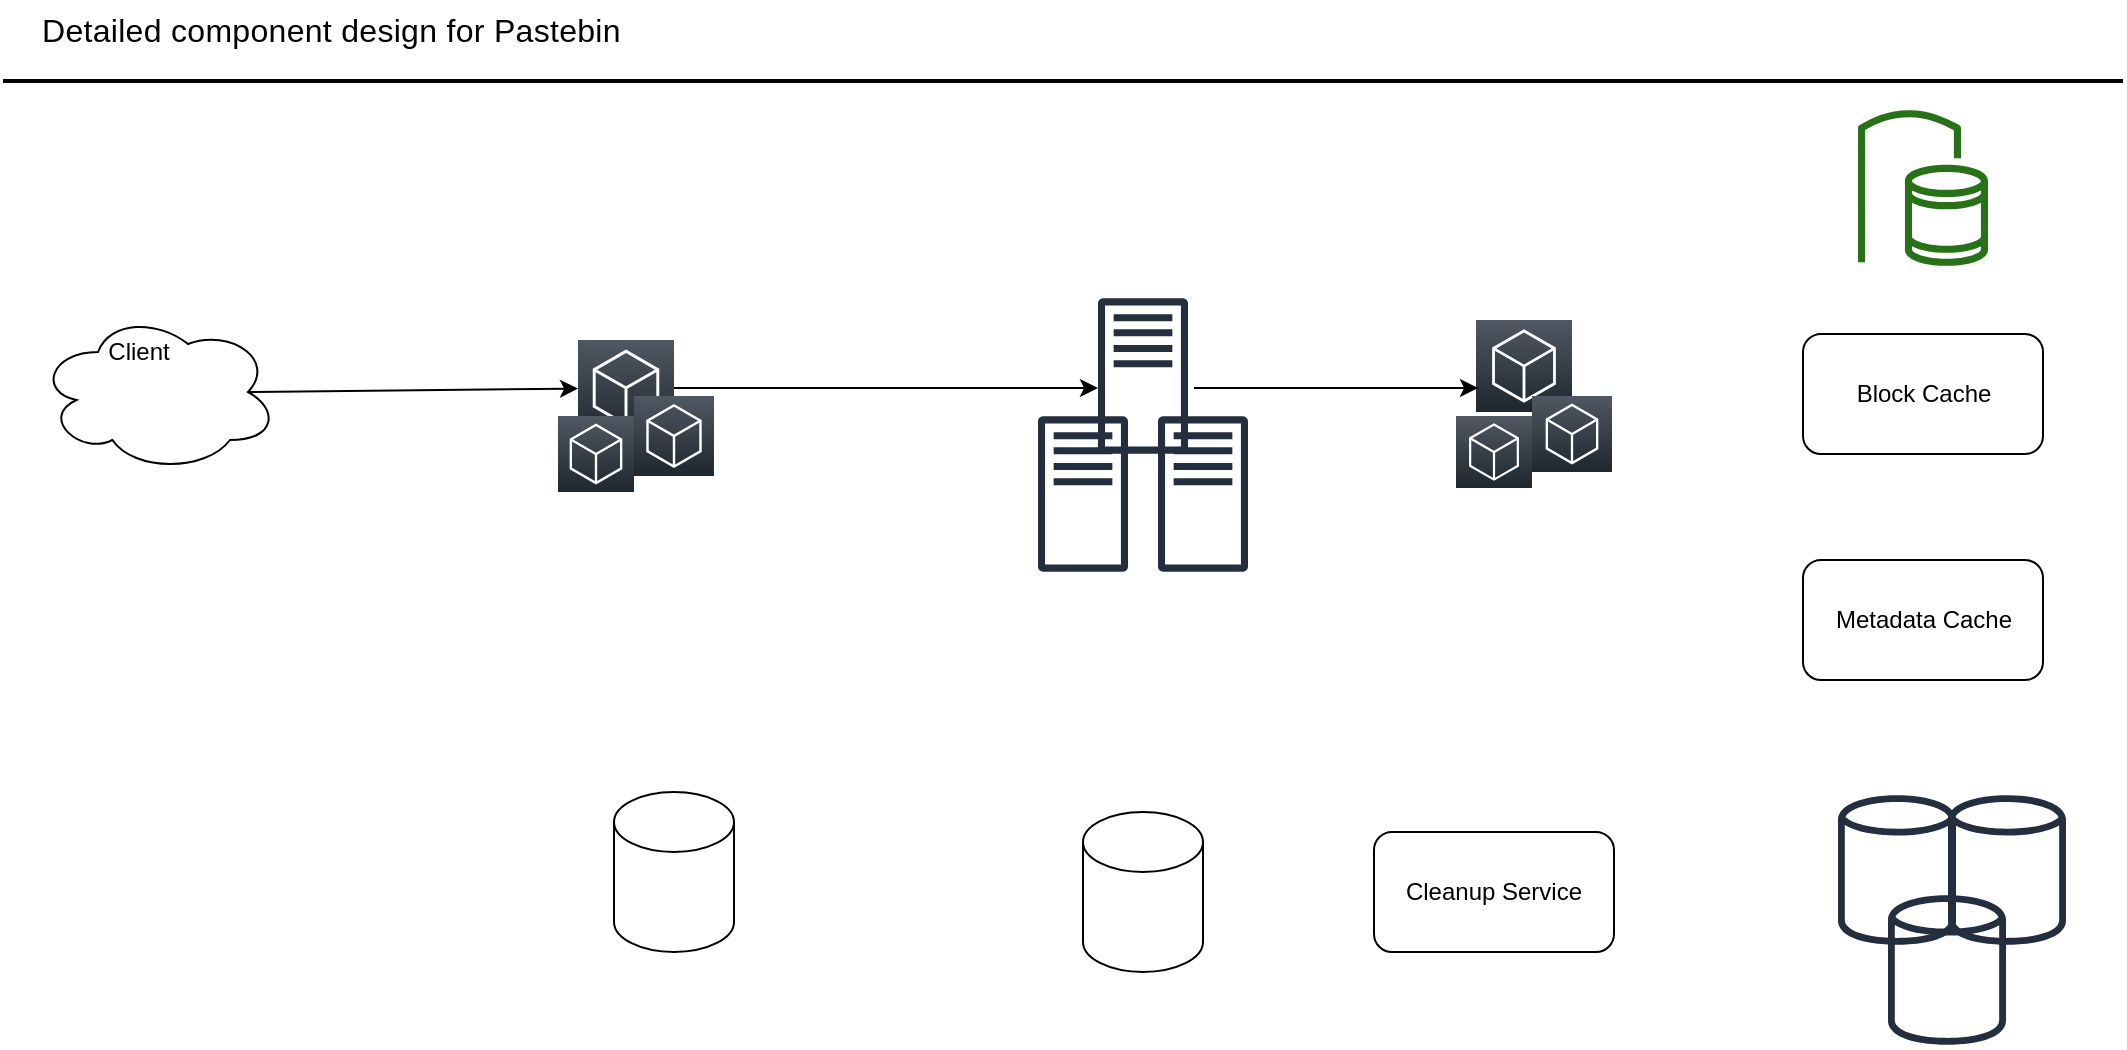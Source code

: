 <mxfile version="13.5.8" type="github">
  <diagram id="Ht1M8jgEwFfnCIfOTk4-" name="Page-1">
    <mxGraphModel dx="1186" dy="614" grid="1" gridSize="10" guides="1" tooltips="1" connect="1" arrows="1" fold="1" page="1" pageScale="1" pageWidth="1169" pageHeight="827" math="0" shadow="0">
      <root>
        <mxCell id="0" />
        <mxCell id="1" parent="0" />
        <mxCell id="-QjtrjUzRDEMRZ5MF8oH-48" value="&lt;p class=&quot;MuiTypography-root jss18 jss109 jss11  MuiTypography-body1&quot; style=&quot;box-sizing: border-box ; margin: 0px ; font-family: &amp;#34;nunito sans&amp;#34; , &amp;#34;verdana&amp;#34; , &amp;#34;helvetica&amp;#34; , sans-serif ; line-height: 1.5 ; letter-spacing: 0.15px&quot;&gt;Detailed component design for Pastebin&lt;/p&gt;&lt;div&gt;&lt;br style=&quot;font-family: &amp;#34;nunito sans&amp;#34; , sans-serif , , , &amp;#34;segoe ui&amp;#34; , &amp;#34;oxygen&amp;#34; , &amp;#34;ubuntu&amp;#34; , &amp;#34;cantarell&amp;#34; , &amp;#34;helvetica neue&amp;#34; ; font-size: 14px ; text-align: center ; background-color: rgb(245 , 245 , 245)&quot;&gt;&lt;/div&gt;" style="text;html=1;resizable=0;points=[];autosize=1;align=left;verticalAlign=top;spacingTop=-4;fontSize=16;" parent="1" vertex="1">
          <mxGeometry x="70" y="104.5" width="340" height="40" as="geometry" />
        </mxCell>
        <mxCell id="SCVMTBWpLvtzJIhz15lM-1" value="" style="line;strokeWidth=2;html=1;fontSize=14;" parent="1" vertex="1">
          <mxGeometry x="52.5" y="139.5" width="1060" height="10" as="geometry" />
        </mxCell>
        <mxCell id="moitEkJ8zeqbk6gh0u7G-1" value="" style="ellipse;shape=cloud;whiteSpace=wrap;html=1;" vertex="1" parent="1">
          <mxGeometry x="70" y="260" width="120" height="80" as="geometry" />
        </mxCell>
        <mxCell id="moitEkJ8zeqbk6gh0u7G-2" value="Client" style="text;html=1;align=center;verticalAlign=middle;resizable=0;points=[];autosize=1;" vertex="1" parent="1">
          <mxGeometry x="95" y="270" width="50" height="20" as="geometry" />
        </mxCell>
        <mxCell id="moitEkJ8zeqbk6gh0u7G-4" value="" style="outlineConnect=0;fontColor=#232F3E;gradientColor=none;fillColor=#232F3E;strokeColor=none;dashed=0;verticalLabelPosition=bottom;verticalAlign=top;align=center;html=1;fontSize=12;fontStyle=0;aspect=fixed;pointerEvents=1;shape=mxgraph.aws4.traditional_server;" vertex="1" parent="1">
          <mxGeometry x="600" y="253" width="45" height="78" as="geometry" />
        </mxCell>
        <mxCell id="moitEkJ8zeqbk6gh0u7G-5" value="" style="outlineConnect=0;fontColor=#232F3E;gradientColor=none;fillColor=#232F3E;strokeColor=none;dashed=0;verticalLabelPosition=bottom;verticalAlign=top;align=center;html=1;fontSize=12;fontStyle=0;aspect=fixed;pointerEvents=1;shape=mxgraph.aws4.traditional_server;" vertex="1" parent="1">
          <mxGeometry x="630" y="312" width="45" height="78" as="geometry" />
        </mxCell>
        <mxCell id="moitEkJ8zeqbk6gh0u7G-6" value="" style="outlineConnect=0;fontColor=#232F3E;gradientColor=none;fillColor=#232F3E;strokeColor=none;dashed=0;verticalLabelPosition=bottom;verticalAlign=top;align=center;html=1;fontSize=12;fontStyle=0;aspect=fixed;pointerEvents=1;shape=mxgraph.aws4.traditional_server;" vertex="1" parent="1">
          <mxGeometry x="570" y="312" width="45" height="78" as="geometry" />
        </mxCell>
        <mxCell id="moitEkJ8zeqbk6gh0u7G-7" value="" style="gradientDirection=north;outlineConnect=0;fontColor=#232F3E;gradientColor=#505863;fillColor=#1E262E;strokeColor=#ffffff;dashed=0;verticalLabelPosition=bottom;verticalAlign=top;align=center;html=1;fontSize=12;fontStyle=0;aspect=fixed;shape=mxgraph.aws4.resourceIcon;resIcon=mxgraph.aws4.general;" vertex="1" parent="1">
          <mxGeometry x="340" y="274" width="48" height="48" as="geometry" />
        </mxCell>
        <mxCell id="moitEkJ8zeqbk6gh0u7G-8" value="" style="gradientDirection=north;outlineConnect=0;fontColor=#232F3E;gradientColor=#505863;fillColor=#1E262E;strokeColor=#ffffff;dashed=0;verticalLabelPosition=bottom;verticalAlign=top;align=center;html=1;fontSize=12;fontStyle=0;aspect=fixed;shape=mxgraph.aws4.resourceIcon;resIcon=mxgraph.aws4.general;" vertex="1" parent="1">
          <mxGeometry x="368" y="302" width="40" height="40" as="geometry" />
        </mxCell>
        <mxCell id="moitEkJ8zeqbk6gh0u7G-9" value="" style="gradientDirection=north;outlineConnect=0;fontColor=#232F3E;gradientColor=#505863;fillColor=#1E262E;strokeColor=#ffffff;dashed=0;verticalLabelPosition=bottom;verticalAlign=top;align=center;html=1;fontSize=12;fontStyle=0;aspect=fixed;shape=mxgraph.aws4.resourceIcon;resIcon=mxgraph.aws4.general;" vertex="1" parent="1">
          <mxGeometry x="330" y="312" width="38" height="38" as="geometry" />
        </mxCell>
        <mxCell id="moitEkJ8zeqbk6gh0u7G-10" value="" style="gradientDirection=north;outlineConnect=0;fontColor=#232F3E;gradientColor=#505863;fillColor=#1E262E;strokeColor=#ffffff;dashed=0;verticalLabelPosition=bottom;verticalAlign=top;align=center;html=1;fontSize=12;fontStyle=0;aspect=fixed;shape=mxgraph.aws4.resourceIcon;resIcon=mxgraph.aws4.general;" vertex="1" parent="1">
          <mxGeometry x="789" y="264" width="48" height="46" as="geometry" />
        </mxCell>
        <mxCell id="moitEkJ8zeqbk6gh0u7G-11" value="" style="gradientDirection=north;outlineConnect=0;fontColor=#232F3E;gradientColor=#505863;fillColor=#1E262E;strokeColor=#ffffff;dashed=0;verticalLabelPosition=bottom;verticalAlign=top;align=center;html=1;fontSize=12;fontStyle=0;aspect=fixed;shape=mxgraph.aws4.resourceIcon;resIcon=mxgraph.aws4.general;" vertex="1" parent="1">
          <mxGeometry x="817" y="302" width="40" height="38" as="geometry" />
        </mxCell>
        <mxCell id="moitEkJ8zeqbk6gh0u7G-12" value="" style="gradientDirection=north;outlineConnect=0;fontColor=#232F3E;gradientColor=#505863;fillColor=#1E262E;strokeColor=#ffffff;dashed=0;verticalLabelPosition=bottom;verticalAlign=top;align=center;html=1;fontSize=12;fontStyle=0;aspect=fixed;shape=mxgraph.aws4.resourceIcon;resIcon=mxgraph.aws4.general;" vertex="1" parent="1">
          <mxGeometry x="779" y="312" width="38" height="36" as="geometry" />
        </mxCell>
        <mxCell id="moitEkJ8zeqbk6gh0u7G-13" value="" style="outlineConnect=0;fontColor=#232F3E;gradientColor=none;fillColor=#232F3E;strokeColor=none;dashed=0;verticalLabelPosition=bottom;verticalAlign=top;align=center;html=1;fontSize=12;fontStyle=0;aspect=fixed;pointerEvents=1;shape=mxgraph.aws4.generic_database;" vertex="1" parent="1">
          <mxGeometry x="970" y="500" width="59" height="78" as="geometry" />
        </mxCell>
        <mxCell id="moitEkJ8zeqbk6gh0u7G-14" value="" style="outlineConnect=0;fontColor=#232F3E;gradientColor=none;fillColor=#232F3E;strokeColor=none;dashed=0;verticalLabelPosition=bottom;verticalAlign=top;align=center;html=1;fontSize=12;fontStyle=0;aspect=fixed;pointerEvents=1;shape=mxgraph.aws4.generic_database;" vertex="1" parent="1">
          <mxGeometry x="995" y="550" width="59" height="78" as="geometry" />
        </mxCell>
        <mxCell id="moitEkJ8zeqbk6gh0u7G-15" value="" style="outlineConnect=0;fontColor=#232F3E;gradientColor=none;fillColor=#232F3E;strokeColor=none;dashed=0;verticalLabelPosition=bottom;verticalAlign=top;align=center;html=1;fontSize=12;fontStyle=0;aspect=fixed;pointerEvents=1;shape=mxgraph.aws4.generic_database;" vertex="1" parent="1">
          <mxGeometry x="1025" y="500" width="59" height="78" as="geometry" />
        </mxCell>
        <mxCell id="moitEkJ8zeqbk6gh0u7G-16" value="" style="outlineConnect=0;fontColor=#232F3E;gradientColor=none;fillColor=#277116;strokeColor=none;dashed=0;verticalLabelPosition=bottom;verticalAlign=top;align=center;html=1;fontSize=12;fontStyle=0;aspect=fixed;pointerEvents=1;shape=mxgraph.aws4.volume_gateway;" vertex="1" parent="1">
          <mxGeometry x="980" y="159" width="65" height="78" as="geometry" />
        </mxCell>
        <mxCell id="moitEkJ8zeqbk6gh0u7G-17" value="" style="shape=cylinder2;whiteSpace=wrap;html=1;boundedLbl=1;backgroundOutline=1;size=15;" vertex="1" parent="1">
          <mxGeometry x="592.5" y="510" width="60" height="80" as="geometry" />
        </mxCell>
        <mxCell id="moitEkJ8zeqbk6gh0u7G-18" value="" style="shape=cylinder2;whiteSpace=wrap;html=1;boundedLbl=1;backgroundOutline=1;size=15;" vertex="1" parent="1">
          <mxGeometry x="358" y="500" width="60" height="80" as="geometry" />
        </mxCell>
        <mxCell id="moitEkJ8zeqbk6gh0u7G-19" value="Block Cache" style="rounded=1;whiteSpace=wrap;html=1;" vertex="1" parent="1">
          <mxGeometry x="952.5" y="271" width="120" height="60" as="geometry" />
        </mxCell>
        <mxCell id="moitEkJ8zeqbk6gh0u7G-20" value="Metadata Cache" style="rounded=1;whiteSpace=wrap;html=1;" vertex="1" parent="1">
          <mxGeometry x="952.5" y="384" width="120" height="60" as="geometry" />
        </mxCell>
        <mxCell id="moitEkJ8zeqbk6gh0u7G-21" value="Cleanup Service" style="rounded=1;whiteSpace=wrap;html=1;" vertex="1" parent="1">
          <mxGeometry x="738" y="520" width="120" height="60" as="geometry" />
        </mxCell>
        <mxCell id="moitEkJ8zeqbk6gh0u7G-22" value="" style="endArrow=classic;html=1;exitX=0.875;exitY=0.5;exitDx=0;exitDy=0;exitPerimeter=0;" edge="1" parent="1" source="moitEkJ8zeqbk6gh0u7G-1" target="moitEkJ8zeqbk6gh0u7G-7">
          <mxGeometry width="50" height="50" relative="1" as="geometry">
            <mxPoint x="240" y="321" as="sourcePoint" />
            <mxPoint x="290" y="271" as="targetPoint" />
          </mxGeometry>
        </mxCell>
        <mxCell id="moitEkJ8zeqbk6gh0u7G-23" value="" style="endArrow=classic;html=1;" edge="1" parent="1" source="moitEkJ8zeqbk6gh0u7G-7">
          <mxGeometry width="50" height="50" relative="1" as="geometry">
            <mxPoint x="399" y="300" as="sourcePoint" />
            <mxPoint x="600" y="298" as="targetPoint" />
          </mxGeometry>
        </mxCell>
        <mxCell id="moitEkJ8zeqbk6gh0u7G-24" value="" style="endArrow=classic;html=1;" edge="1" parent="1">
          <mxGeometry width="50" height="50" relative="1" as="geometry">
            <mxPoint x="648" y="298" as="sourcePoint" />
            <mxPoint x="790" y="298" as="targetPoint" />
          </mxGeometry>
        </mxCell>
      </root>
    </mxGraphModel>
  </diagram>
</mxfile>
